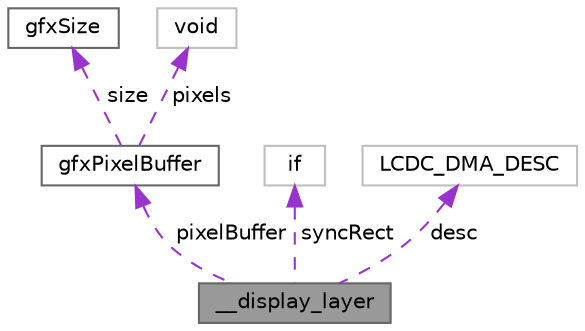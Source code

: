 digraph "__display_layer"
{
 // INTERACTIVE_SVG=YES
 // LATEX_PDF_SIZE
  bgcolor="transparent";
  edge [fontname=Helvetica,fontsize=10,labelfontname=Helvetica,labelfontsize=10];
  node [fontname=Helvetica,fontsize=10,shape=box,height=0.2,width=0.4];
  Node1 [label="__display_layer",height=0.2,width=0.4,color="gray40", fillcolor="grey60", style="filled", fontcolor="black",tooltip=" "];
  Node2 -> Node1 [dir="back",color="darkorchid3",style="dashed",label=" pixelBuffer" ];
  Node2 [label="gfxPixelBuffer",height=0.2,width=0.4,color="gray40", fillcolor="white", style="filled",URL="$structgfxPixelBuffer.html",tooltip="This struct represents a pixel buffer."];
  Node3 -> Node2 [dir="back",color="darkorchid3",style="dashed",label=" size" ];
  Node3 [label="gfxSize",height=0.2,width=0.4,color="gray40", fillcolor="white", style="filled",URL="$structgfxSize.html",tooltip="This struct represents a size."];
  Node4 -> Node2 [dir="back",color="darkorchid3",style="dashed",label=" pixels" ];
  Node4 [label="void",height=0.2,width=0.4,color="grey75", fillcolor="white", style="filled",tooltip=" "];
  Node5 -> Node1 [dir="back",color="darkorchid3",style="dashed",label=" syncRect" ];
  Node5 [label="if",height=0.2,width=0.4,color="grey75", fillcolor="white", style="filled",tooltip=" "];
  Node6 -> Node1 [dir="back",color="darkorchid3",style="dashed",label=" desc" ];
  Node6 [label="LCDC_DMA_DESC",height=0.2,width=0.4,color="grey75", fillcolor="white", style="filled",URL="$structLCDC__DMA__DESC.html",tooltip=" "];
}

